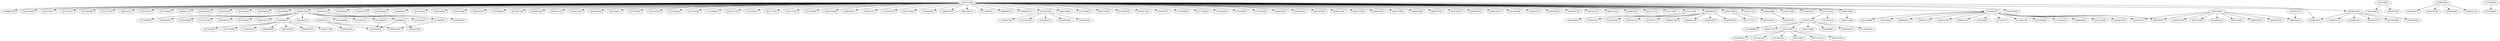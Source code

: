 strict digraph G{
"2136372366" -> "2420624292"
"2136372366" -> "2099862789"
"2136372366" -> "2223294387"
"2136372366" -> "2231910817"
"2136372366" -> "2125553367"
"2136372366" -> "2631605499"
"2136372366" -> "2101313578"
"2136372366" -> "2098156231"
"2136372366" -> "2181678313"
"2136372366" -> "2112459816"
"2136372366" -> "2646931153"
"2136372366" -> "2672892692"
"2136372366" -> "2526528798"
"2136372366" -> "2424514021"
"2136372366" -> "2583949938"
"2136372366" -> "2583360825"
"2136372366" -> "2291800725"
"2136372366" -> "2106930699"
"2136372366" -> "2719197278"
"2136372366" -> "2223484430"
"2136372366" -> "2584860097"
"2136372366" -> "2633349412"
"2136372366" -> "2440244838"
"2136372366" -> "2235034598"
"2136372366" -> "2682482835"
"2136372366" -> "2704548862"
"2136372366" -> "2615081380"
"2136372366" -> "2656697490"
"2136372366" -> "2099101732"
"2136372366" -> "2534637208"
"2136372366" -> "2229244414"
"2136372366" -> "2683569748"
"2136372366" -> "2619398111"
"2136372366" -> "2227030708"
"2136372366" -> "2542219378"
"2136372366" -> "2123549246"
"2136372366" -> "2130219586"
"2136372366" -> "2310409235"
"2136372366" -> "2104257765"
"2136372366" -> "2721036815"
"2136372366" -> "2613775951"
"2136372366" -> "2157117012"
"2136372366" -> "2227256930"
"2136372366" -> "2509178450"
"2136372366" -> "2498438471"
"2136372366" -> "2508017931"
"2136372366" -> "2165049579"
"2136372366" -> "2439722024"
"2136372366" -> "2704008839"
"2136372366" -> "2486997434"
"2136372366" -> "2656169315"
"2136372366" -> "2713368018"
"2136372366" -> "2680098723"
"2136372366" -> "2496682552"
"2136372366" -> "2105633990"
"2136372366" -> "2499328894"
"2136372366" -> "2131380619"
"2136372366" -> "2675109907"
"2136372366" -> "2574938238"
"2136372366" -> "2674447524"
"2136372366" -> "2250554577"
"2136372366" -> "2710870989"
"2136372366" -> "2157716948"
"2136372366" -> "2710534350"
"2136372366" -> "2570300003"
"2136372366" -> "2112941406"
"2136372366" -> "2489442630"
"2136372366" -> "2558605592"
"2136372366" -> "2007497029"
"2136372366" -> "2636815405"
"2136372366" -> "2604761568"
"2136372366" -> "2398039300"
"2136372366" -> "2566353968"
"2136372366" -> "2696978148"
"2136372366" -> "2684537500"
"2136372366" -> "2487329471"
"2136372366" -> "2699888719"
"2136372366" -> "2299630519"
"2136372366" -> "2441999408"
"2136372366" -> "2654463752"
"2136372366" -> "2284796558"
"2136372366" -> "2099359738"
"2136372366" -> "2493781214"
"2136372366" -> "2668735379"
"2136372366" -> "2476897026"
"2136372366" -> "2478117110"
"2136372366" -> "2125130947"
"2168873515" -> "2505929641"
"2168873515" -> "2606872205"
"2168873515" -> "2700547483"
"2420624292" -> "2583918026"
"2420624292" -> "2654502215"
"2420624292" -> "2243865633"
"2291800725" -> "2273869953"
"2291800725" -> "2166639587"
"2105633990" -> "2108487544"
"2105633990" -> "2107341104"
"2105633990" -> "2222089121"
"2105633990" -> "2659979365"
"2105633990" -> "2305641634"
"2096490164" -> "2639970337"
"2096490164" -> "2508691199"
"2096490164" -> "2656481244"
"2096490164" -> "2596658987"
"2096490164" -> "2594992494"
"2096490164" -> "2222092705"
"2096490164" -> "2629744130"
"2169554947" -> "2245817038"
"2169554947" -> "2243612697"
"2169554947" -> "2654960410"
"2169554947" -> "2482595915"
"2169554947" -> "2678238573"
"2169554947" -> "2697129405"
"2169554947" -> "2668497643"
"2169554947" -> "2642302339"
"2169554947" -> "2646405453"
"2160241336" -> "2654772806"
"2160241336" -> "2544348963"
"2160241336" -> "2638760479"
"2160241336" -> "2119324843"
"2160241336" -> "2113984894"
"2119198671" -> "2651096631"
"2119198671" -> "2680853845"
"2695934969" -> "2477377475"
"2136372366" -> "2098414524"
"2136372366" -> "2162511255"
"2136372366" -> "2644629888"
"2136372366" -> "2105521496"
"2136372366" -> "2158697087"
"2136372366" -> "2110195189"
"2136372366" -> "2150519155"
"2136372366" -> "2695659582"
"2644629888" -> "2583628330"
"2420624292" -> "2647630757"
"2420624292" -> "2647845980"
"2150519155" -> "2160241336"
"2150519155" -> "2705154414"
"2695659582" -> "2680153384"
"2110195189" -> "2639970337"
"2110195189" -> "2650624697"
"2098414524" -> "2132199107"
"2098414524" -> "2713889395"
"2098414524" -> "2639830055"
"2098414524" -> "2529879468"
"2098414524" -> "2515451369"
"2098414524" -> "2507864332"
"2098414524" -> "2273869953"
"2098414524" -> "2637914907"
"2098414524" -> "2282356173"
"2098414524" -> "2653849141"
"2098414524" -> "2226988312"
"2273869953" -> "2606872205"
"2226988312" -> "2505929641"
"2226988312" -> "2669133569"
"2160241336" -> "240407218"
"2695934969" -> "2631318251"
"2226806500" -> "2641944078"
"2226806500" -> "2656375196"
"2226806500" -> "2590594467"
"2226806500" -> "2340282138"
"2136372366" -> "2695934969"
"2098414524" -> "2434583827"
"2434583827" -> "2632277346"
"2434583827" -> "2657291978"
"2434583827" -> "2515567699"
"2434583827" -> "2230458316"
"2434583827" -> "2499006483"
"2434583827" -> "2691302245"
"2434583827" -> "2684549118"
"2136372366" -> "2096490164"
"2096490164" -> "2657865753"
"2136372366" -> "2218492437"
"2420624292" -> "2229244414"
"2218492437" -> "2090052521"
"2218492437" -> "2222589425"
"2218492437" -> "2577421311"
"2218492437" -> "2123661158"
"2218492437" -> "2231093947"
"2218492437" -> "2710493420"
"2218492437" -> "2708699268"
"2218492437" -> "2223774428"
"2218492437" -> "2444441249"
"2218492437" -> "2482595915"
"2218492437" -> "2678238573"
"2218492437" -> "2241204989"
"2218492437" -> "593974664"
"2218492437" -> "2699094013"
"2218492437" -> "2305481153"
"2218492437" -> "2341833762"
"2098414524" -> "2223048303"
"2098414524" -> "2105384808"
"2098414524" -> "2521081551"
"2110384818" -> "2707636607"
"2136372366" -> "2523559495"
"2160241336" -> "2615132872"
"2615132872" -> "2025878313"
"2615132872" -> "2431605362"
"2615132872" -> "2227697221"
"2615132872" -> "2287136851"
"2615132872" -> "2675333320"
"2615132872" -> "2632415566"
"2223048303" -> "2505929641"
"2650391232" -> "2646405453"
}
